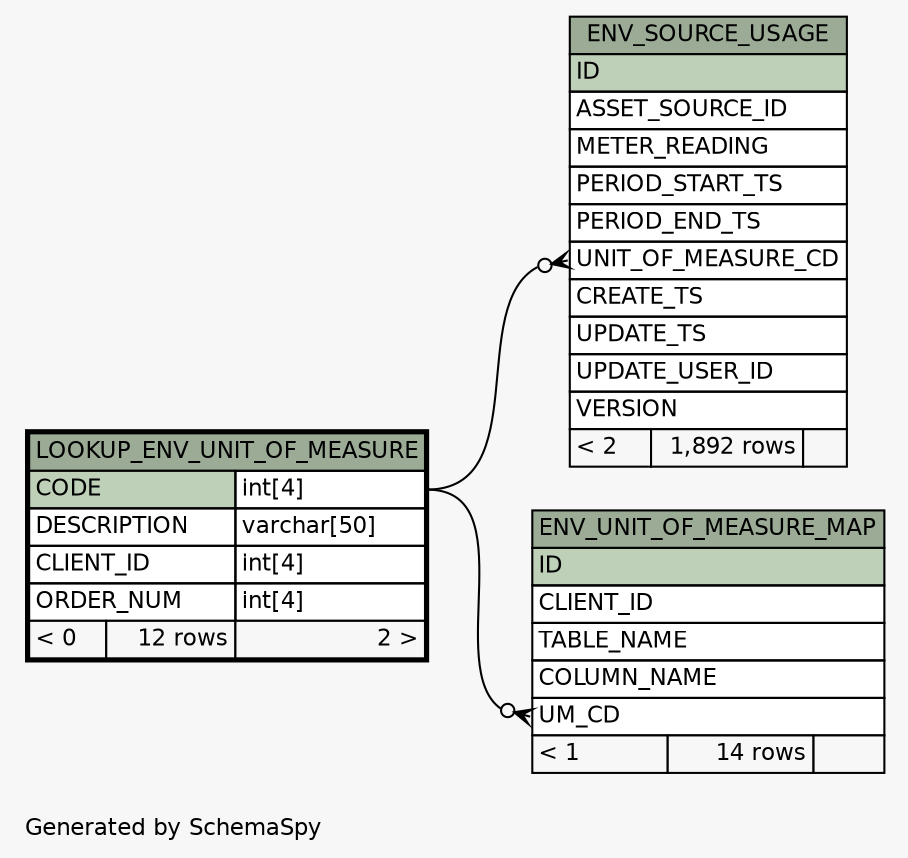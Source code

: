 // dot 2.28.0 on Windows 7 6.1
// SchemaSpy rev 590
digraph "oneDegreeRelationshipsDiagram" {
  graph [
    rankdir="RL"
    bgcolor="#f7f7f7"
    label="\nGenerated by SchemaSpy"
    labeljust="l"
    nodesep="0.18"
    ranksep="0.46"
    fontname="Helvetica"
    fontsize="11"
  ];
  node [
    fontname="Helvetica"
    fontsize="11"
    shape="plaintext"
  ];
  edge [
    arrowsize="0.8"
  ];
  "ENV_SOURCE_USAGE":"UNIT_OF_MEASURE_CD":w -> "LOOKUP_ENV_UNIT_OF_MEASURE":"CODE.type":e [arrowhead=none dir=back arrowtail=crowodot];
  "ENV_UNIT_OF_MEASURE_MAP":"UM_CD":w -> "LOOKUP_ENV_UNIT_OF_MEASURE":"CODE.type":e [arrowhead=none dir=back arrowtail=crowodot];
  "ENV_SOURCE_USAGE" [
    label=<
    <TABLE BORDER="0" CELLBORDER="1" CELLSPACING="0" BGCOLOR="#ffffff">
      <TR><TD COLSPAN="3" BGCOLOR="#9bab96" ALIGN="CENTER">ENV_SOURCE_USAGE</TD></TR>
      <TR><TD PORT="ID" COLSPAN="3" BGCOLOR="#bed1b8" ALIGN="LEFT">ID</TD></TR>
      <TR><TD PORT="ASSET_SOURCE_ID" COLSPAN="3" ALIGN="LEFT">ASSET_SOURCE_ID</TD></TR>
      <TR><TD PORT="METER_READING" COLSPAN="3" ALIGN="LEFT">METER_READING</TD></TR>
      <TR><TD PORT="PERIOD_START_TS" COLSPAN="3" ALIGN="LEFT">PERIOD_START_TS</TD></TR>
      <TR><TD PORT="PERIOD_END_TS" COLSPAN="3" ALIGN="LEFT">PERIOD_END_TS</TD></TR>
      <TR><TD PORT="UNIT_OF_MEASURE_CD" COLSPAN="3" ALIGN="LEFT">UNIT_OF_MEASURE_CD</TD></TR>
      <TR><TD PORT="CREATE_TS" COLSPAN="3" ALIGN="LEFT">CREATE_TS</TD></TR>
      <TR><TD PORT="UPDATE_TS" COLSPAN="3" ALIGN="LEFT">UPDATE_TS</TD></TR>
      <TR><TD PORT="UPDATE_USER_ID" COLSPAN="3" ALIGN="LEFT">UPDATE_USER_ID</TD></TR>
      <TR><TD PORT="VERSION" COLSPAN="3" ALIGN="LEFT">VERSION</TD></TR>
      <TR><TD ALIGN="LEFT" BGCOLOR="#f7f7f7">&lt; 2</TD><TD ALIGN="RIGHT" BGCOLOR="#f7f7f7">1,892 rows</TD><TD ALIGN="RIGHT" BGCOLOR="#f7f7f7">  </TD></TR>
    </TABLE>>
    URL="ENV_SOURCE_USAGE.html"
    tooltip="ENV_SOURCE_USAGE"
  ];
  "ENV_UNIT_OF_MEASURE_MAP" [
    label=<
    <TABLE BORDER="0" CELLBORDER="1" CELLSPACING="0" BGCOLOR="#ffffff">
      <TR><TD COLSPAN="3" BGCOLOR="#9bab96" ALIGN="CENTER">ENV_UNIT_OF_MEASURE_MAP</TD></TR>
      <TR><TD PORT="ID" COLSPAN="3" BGCOLOR="#bed1b8" ALIGN="LEFT">ID</TD></TR>
      <TR><TD PORT="CLIENT_ID" COLSPAN="3" ALIGN="LEFT">CLIENT_ID</TD></TR>
      <TR><TD PORT="TABLE_NAME" COLSPAN="3" ALIGN="LEFT">TABLE_NAME</TD></TR>
      <TR><TD PORT="COLUMN_NAME" COLSPAN="3" ALIGN="LEFT">COLUMN_NAME</TD></TR>
      <TR><TD PORT="UM_CD" COLSPAN="3" ALIGN="LEFT">UM_CD</TD></TR>
      <TR><TD ALIGN="LEFT" BGCOLOR="#f7f7f7">&lt; 1</TD><TD ALIGN="RIGHT" BGCOLOR="#f7f7f7">14 rows</TD><TD ALIGN="RIGHT" BGCOLOR="#f7f7f7">  </TD></TR>
    </TABLE>>
    URL="ENV_UNIT_OF_MEASURE_MAP.html"
    tooltip="ENV_UNIT_OF_MEASURE_MAP"
  ];
  "LOOKUP_ENV_UNIT_OF_MEASURE" [
    label=<
    <TABLE BORDER="2" CELLBORDER="1" CELLSPACING="0" BGCOLOR="#ffffff">
      <TR><TD COLSPAN="3" BGCOLOR="#9bab96" ALIGN="CENTER">LOOKUP_ENV_UNIT_OF_MEASURE</TD></TR>
      <TR><TD PORT="CODE" COLSPAN="2" BGCOLOR="#bed1b8" ALIGN="LEFT">CODE</TD><TD PORT="CODE.type" ALIGN="LEFT">int[4]</TD></TR>
      <TR><TD PORT="DESCRIPTION" COLSPAN="2" ALIGN="LEFT">DESCRIPTION</TD><TD PORT="DESCRIPTION.type" ALIGN="LEFT">varchar[50]</TD></TR>
      <TR><TD PORT="CLIENT_ID" COLSPAN="2" ALIGN="LEFT">CLIENT_ID</TD><TD PORT="CLIENT_ID.type" ALIGN="LEFT">int[4]</TD></TR>
      <TR><TD PORT="ORDER_NUM" COLSPAN="2" ALIGN="LEFT">ORDER_NUM</TD><TD PORT="ORDER_NUM.type" ALIGN="LEFT">int[4]</TD></TR>
      <TR><TD ALIGN="LEFT" BGCOLOR="#f7f7f7">&lt; 0</TD><TD ALIGN="RIGHT" BGCOLOR="#f7f7f7">12 rows</TD><TD ALIGN="RIGHT" BGCOLOR="#f7f7f7">2 &gt;</TD></TR>
    </TABLE>>
    URL="LOOKUP_ENV_UNIT_OF_MEASURE.html"
    tooltip="LOOKUP_ENV_UNIT_OF_MEASURE"
  ];
}

